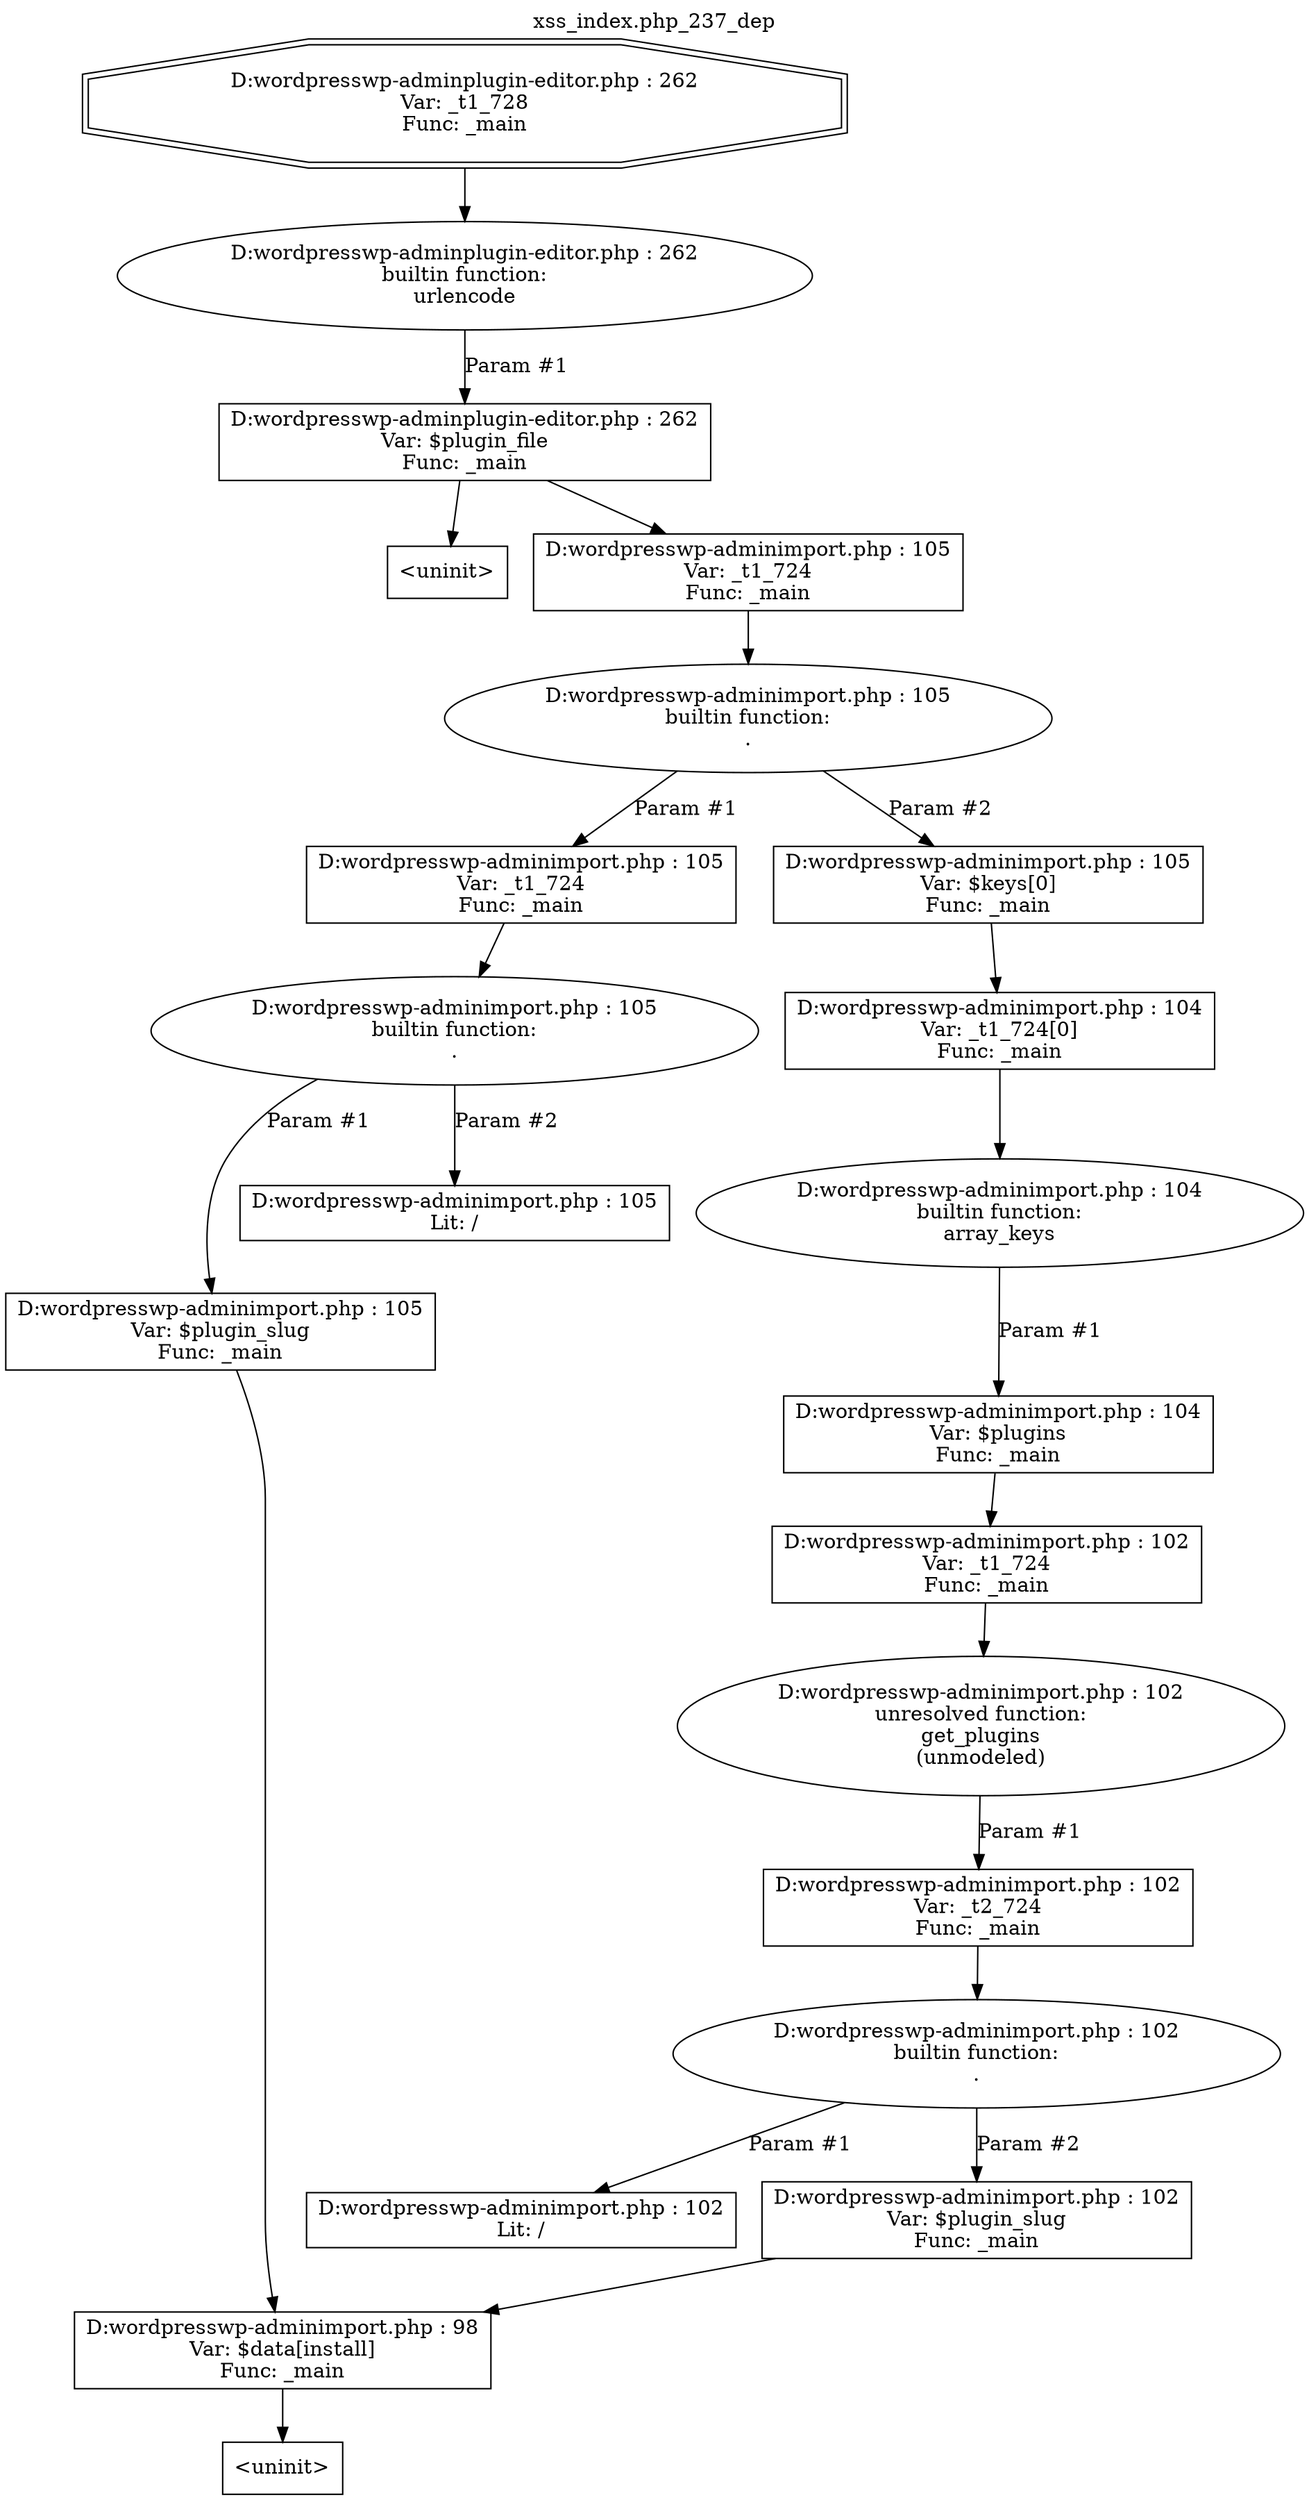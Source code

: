 digraph cfg {
  label="xss_index.php_237_dep";
  labelloc=t;
  n1 [shape=doubleoctagon, label="D:\wordpress\wp-admin\plugin-editor.php : 262\nVar: _t1_728\nFunc: _main\n"];
  n2 [shape=ellipse, label="D:\wordpress\wp-admin\plugin-editor.php : 262\nbuiltin function:\nurlencode\n"];
  n3 [shape=box, label="D:\wordpress\wp-admin\plugin-editor.php : 262\nVar: $plugin_file\nFunc: _main\n"];
  n4 [shape=box, label="<uninit>"];
  n5 [shape=box, label="D:\wordpress\wp-admin\import.php : 105\nVar: _t1_724\nFunc: _main\n"];
  n6 [shape=ellipse, label="D:\wordpress\wp-admin\import.php : 105\nbuiltin function:\n.\n"];
  n7 [shape=box, label="D:\wordpress\wp-admin\import.php : 105\nVar: _t1_724\nFunc: _main\n"];
  n8 [shape=ellipse, label="D:\wordpress\wp-admin\import.php : 105\nbuiltin function:\n.\n"];
  n9 [shape=box, label="D:\wordpress\wp-admin\import.php : 105\nVar: $plugin_slug\nFunc: _main\n"];
  n10 [shape=box, label="D:\wordpress\wp-admin\import.php : 98\nVar: $data[install]\nFunc: _main\n"];
  n11 [shape=box, label="<uninit>"];
  n12 [shape=box, label="D:\wordpress\wp-admin\import.php : 105\nLit: /\n"];
  n13 [shape=box, label="D:\wordpress\wp-admin\import.php : 105\nVar: $keys[0]\nFunc: _main\n"];
  n14 [shape=box, label="D:\wordpress\wp-admin\import.php : 104\nVar: _t1_724[0]\nFunc: _main\n"];
  n15 [shape=ellipse, label="D:\wordpress\wp-admin\import.php : 104\nbuiltin function:\narray_keys\n"];
  n16 [shape=box, label="D:\wordpress\wp-admin\import.php : 104\nVar: $plugins\nFunc: _main\n"];
  n17 [shape=box, label="D:\wordpress\wp-admin\import.php : 102\nVar: _t1_724\nFunc: _main\n"];
  n18 [shape=ellipse, label="D:\wordpress\wp-admin\import.php : 102\nunresolved function:\nget_plugins\n(unmodeled)\n"];
  n19 [shape=box, label="D:\wordpress\wp-admin\import.php : 102\nVar: _t2_724\nFunc: _main\n"];
  n20 [shape=ellipse, label="D:\wordpress\wp-admin\import.php : 102\nbuiltin function:\n.\n"];
  n21 [shape=box, label="D:\wordpress\wp-admin\import.php : 102\nLit: /\n"];
  n22 [shape=box, label="D:\wordpress\wp-admin\import.php : 102\nVar: $plugin_slug\nFunc: _main\n"];
  n1 -> n2;
  n3 -> n4;
  n3 -> n5;
  n5 -> n6;
  n7 -> n8;
  n10 -> n11;
  n9 -> n10;
  n8 -> n9[label="Param #1"];
  n8 -> n12[label="Param #2"];
  n6 -> n7[label="Param #1"];
  n6 -> n13[label="Param #2"];
  n14 -> n15;
  n17 -> n18;
  n19 -> n20;
  n20 -> n21[label="Param #1"];
  n20 -> n22[label="Param #2"];
  n22 -> n10;
  n18 -> n19[label="Param #1"];
  n16 -> n17;
  n15 -> n16[label="Param #1"];
  n13 -> n14;
  n2 -> n3[label="Param #1"];
}
